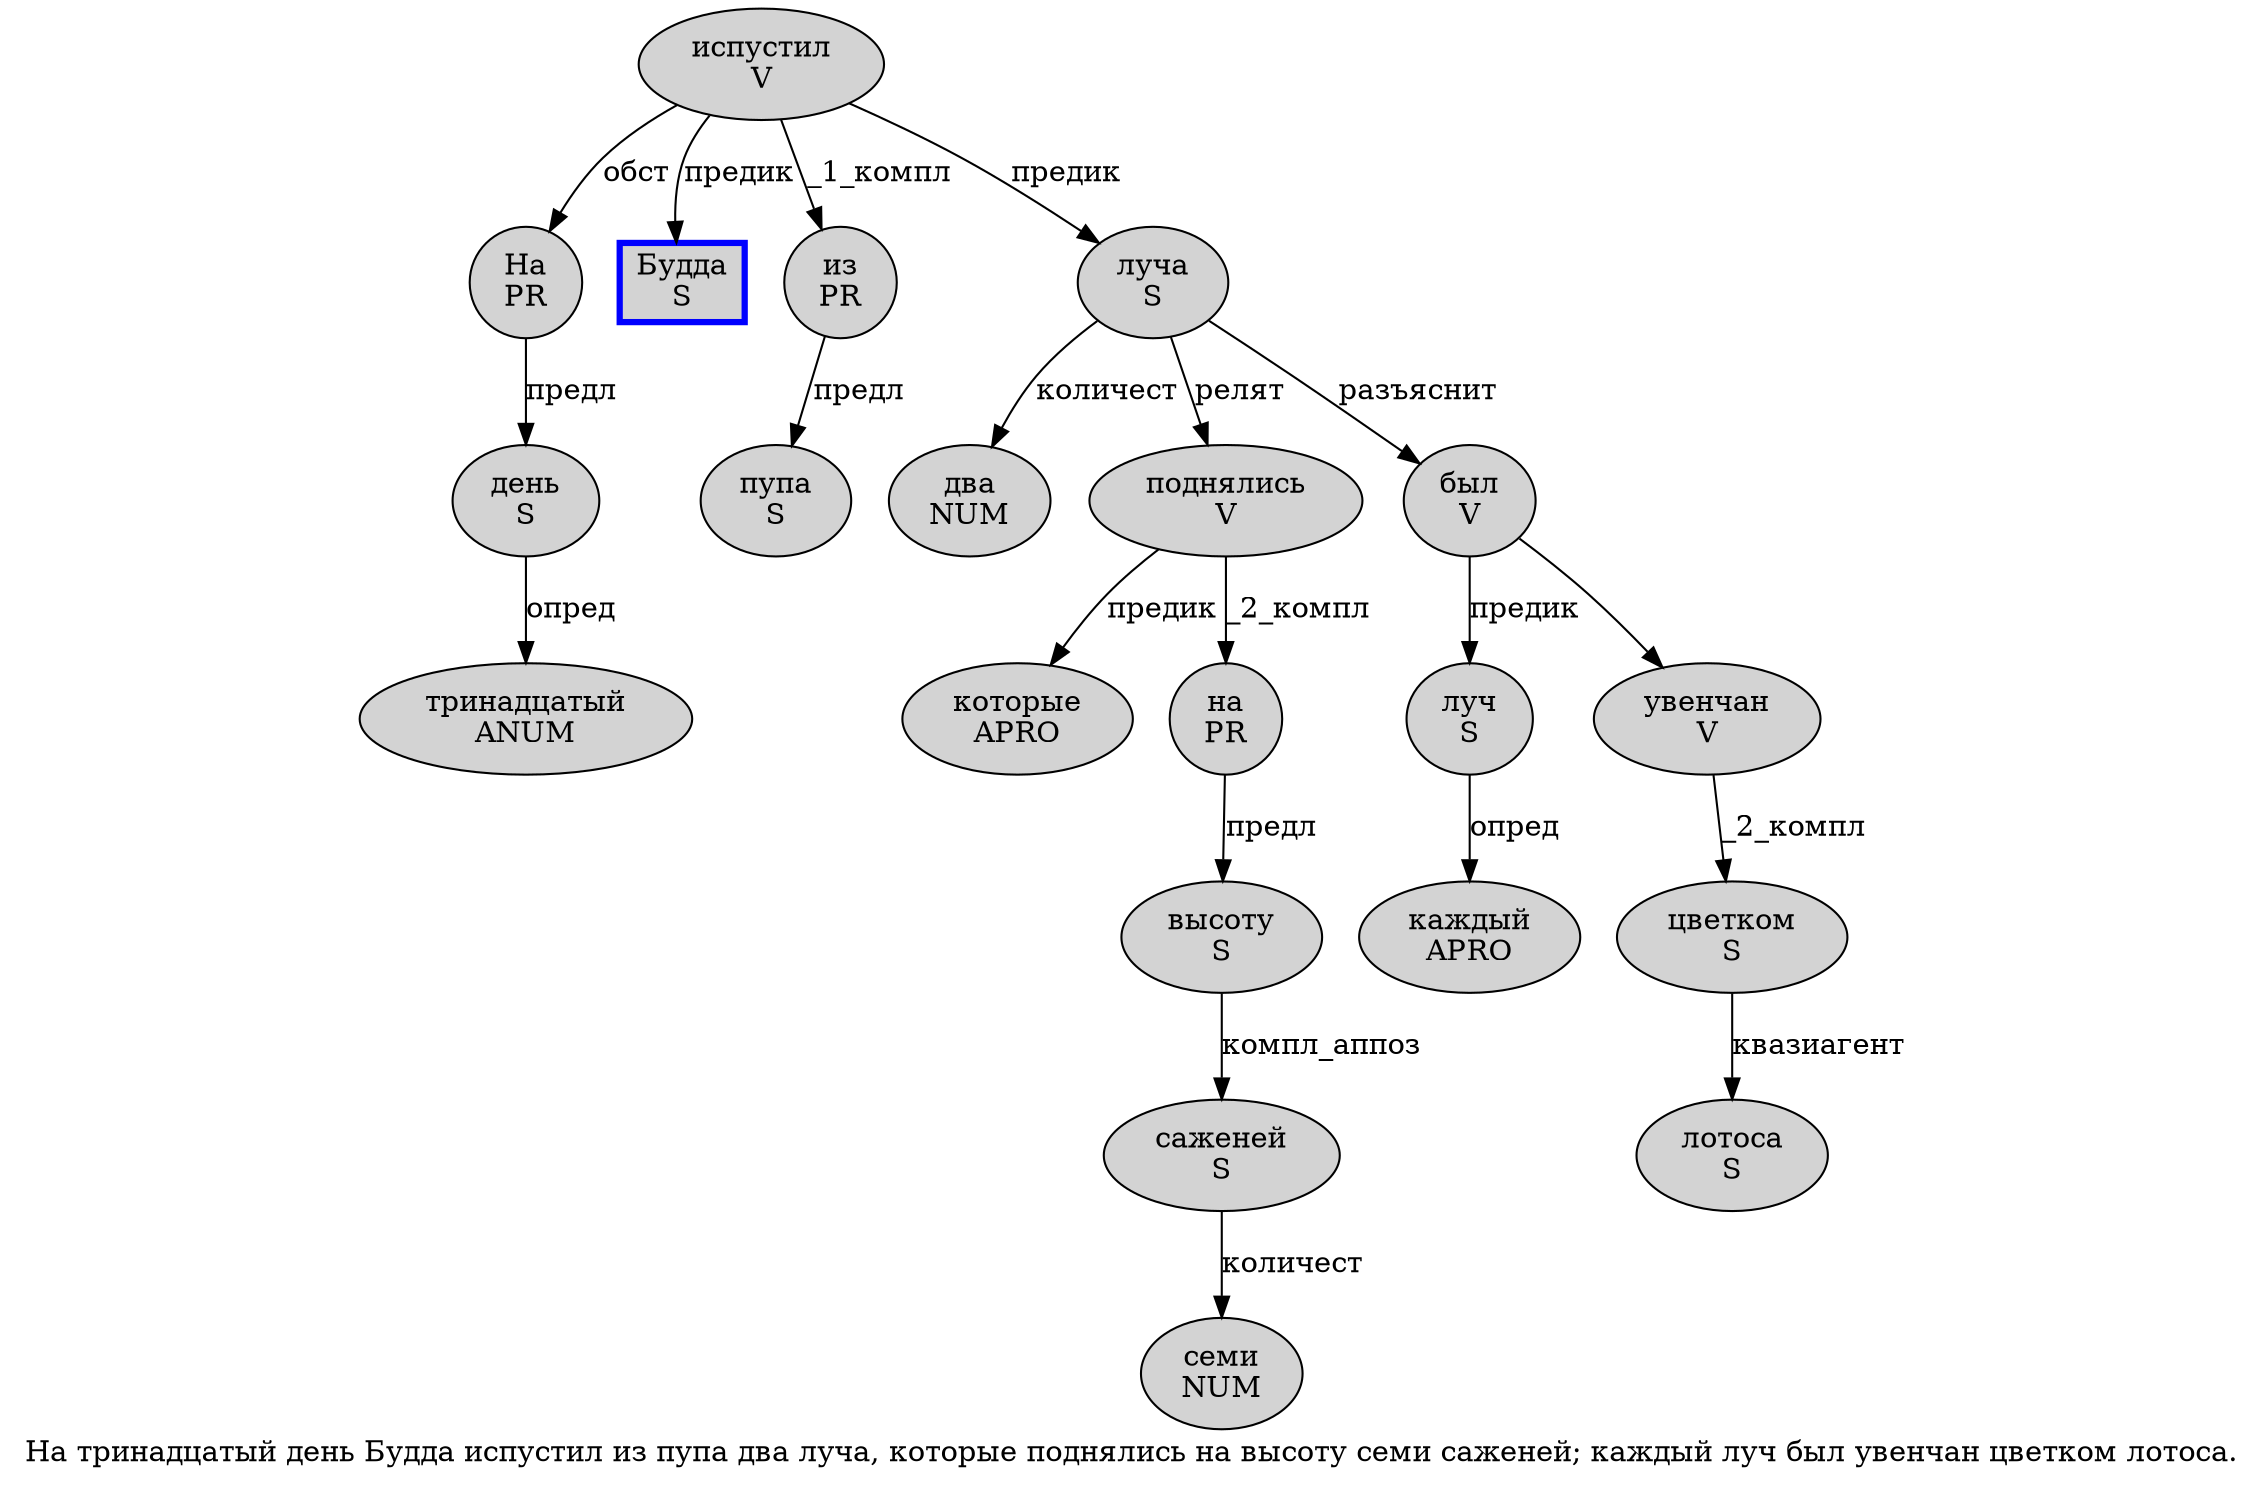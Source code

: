 digraph SENTENCE_616 {
	graph [label="На тринадцатый день Будда испустил из пупа два луча, которые поднялись на высоту семи саженей; каждый луч был увенчан цветком лотоса."]
	node [style=filled]
		0 [label="На
PR" color="" fillcolor=lightgray penwidth=1 shape=ellipse]
		1 [label="тринадцатый
ANUM" color="" fillcolor=lightgray penwidth=1 shape=ellipse]
		2 [label="день
S" color="" fillcolor=lightgray penwidth=1 shape=ellipse]
		3 [label="Будда
S" color=blue fillcolor=lightgray penwidth=3 shape=box]
		4 [label="испустил
V" color="" fillcolor=lightgray penwidth=1 shape=ellipse]
		5 [label="из
PR" color="" fillcolor=lightgray penwidth=1 shape=ellipse]
		6 [label="пупа
S" color="" fillcolor=lightgray penwidth=1 shape=ellipse]
		7 [label="два
NUM" color="" fillcolor=lightgray penwidth=1 shape=ellipse]
		8 [label="луча
S" color="" fillcolor=lightgray penwidth=1 shape=ellipse]
		10 [label="которые
APRO" color="" fillcolor=lightgray penwidth=1 shape=ellipse]
		11 [label="поднялись
V" color="" fillcolor=lightgray penwidth=1 shape=ellipse]
		12 [label="на
PR" color="" fillcolor=lightgray penwidth=1 shape=ellipse]
		13 [label="высоту
S" color="" fillcolor=lightgray penwidth=1 shape=ellipse]
		14 [label="семи
NUM" color="" fillcolor=lightgray penwidth=1 shape=ellipse]
		15 [label="саженей
S" color="" fillcolor=lightgray penwidth=1 shape=ellipse]
		17 [label="каждый
APRO" color="" fillcolor=lightgray penwidth=1 shape=ellipse]
		18 [label="луч
S" color="" fillcolor=lightgray penwidth=1 shape=ellipse]
		19 [label="был
V" color="" fillcolor=lightgray penwidth=1 shape=ellipse]
		20 [label="увенчан
V" color="" fillcolor=lightgray penwidth=1 shape=ellipse]
		21 [label="цветком
S" color="" fillcolor=lightgray penwidth=1 shape=ellipse]
		22 [label="лотоса
S" color="" fillcolor=lightgray penwidth=1 shape=ellipse]
			4 -> 0 [label="обст"]
			4 -> 3 [label="предик"]
			4 -> 5 [label="_1_компл"]
			4 -> 8 [label="предик"]
			13 -> 15 [label="компл_аппоз"]
			8 -> 7 [label="количест"]
			8 -> 11 [label="релят"]
			8 -> 19 [label="разъяснит"]
			11 -> 10 [label="предик"]
			11 -> 12 [label="_2_компл"]
			5 -> 6 [label="предл"]
			0 -> 2 [label="предл"]
			15 -> 14 [label="количест"]
			20 -> 21 [label="_2_компл"]
			18 -> 17 [label="опред"]
			2 -> 1 [label="опред"]
			21 -> 22 [label="квазиагент"]
			19 -> 18 [label="предик"]
			19 -> 20
			12 -> 13 [label="предл"]
}